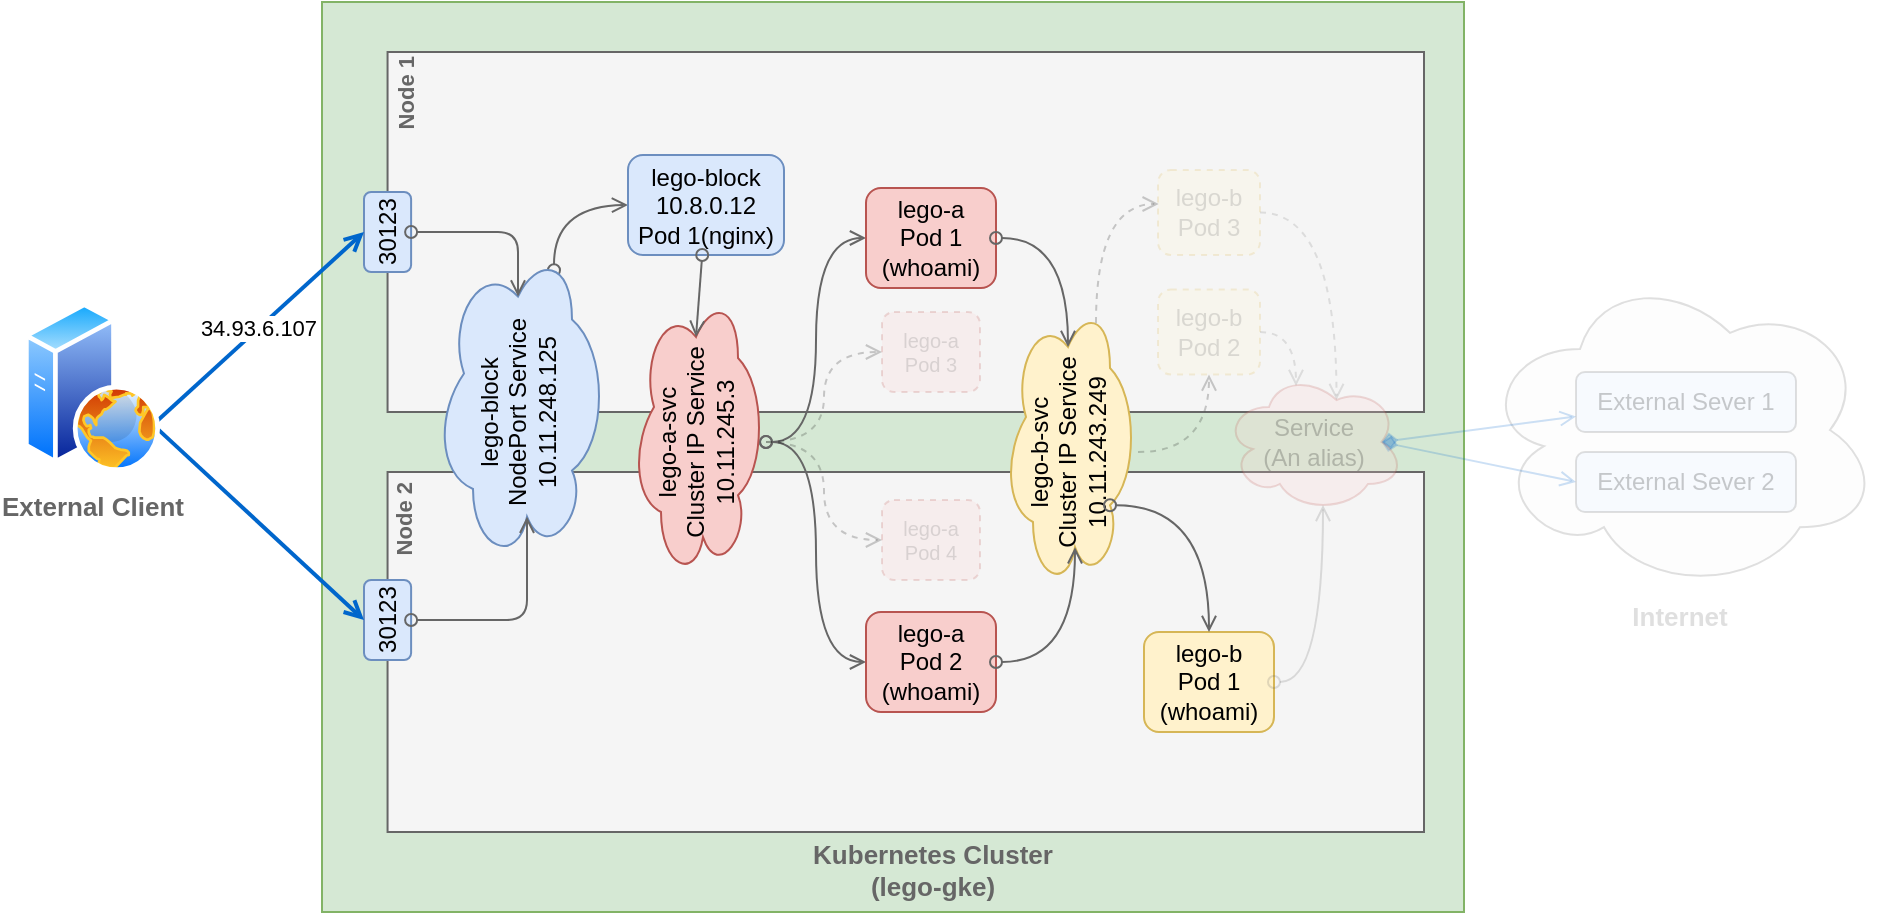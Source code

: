 <mxfile version="12.9.6" type="device" pages="2"><diagram id="EgZWXVbASrqPm42bXAnQ" name="node-port"><mxGraphModel dx="526" dy="378" grid="1" gridSize="10" guides="1" tooltips="1" connect="1" arrows="1" fold="1" page="1" pageScale="1" pageWidth="1169" pageHeight="827" math="0" shadow="0"><root><mxCell id="0"/><mxCell id="1" parent="0"/><mxCell id="JDso811n0g6wNPnpqhwB-45" value="" style="rounded=0;whiteSpace=wrap;html=1;fillColor=#d5e8d4;strokeColor=#82b366;labelPosition=center;verticalLabelPosition=bottom;align=center;verticalAlign=top;" parent="1" vertex="1"><mxGeometry x="329" y="125" width="571" height="455" as="geometry"/></mxCell><mxCell id="JDso811n0g6wNPnpqhwB-1" value="" style="rounded=0;whiteSpace=wrap;html=1;fillColor=#f5f5f5;strokeColor=#666666;fontColor=#333333;" parent="1" vertex="1"><mxGeometry x="361.78" y="150" width="518.22" height="180" as="geometry"/></mxCell><mxCell id="JDso811n0g6wNPnpqhwB-16" value="" style="rounded=0;whiteSpace=wrap;html=1;fillColor=#f5f5f5;strokeColor=#666666;fontColor=#333333;" parent="1" vertex="1"><mxGeometry x="361.78" y="360" width="518.22" height="180" as="geometry"/></mxCell><mxCell id="LYKdRYw0dvGySvnuM3mT-20" style="edgeStyle=none;orthogonalLoop=1;jettySize=auto;html=1;entryX=0;entryY=0.5;entryDx=0;entryDy=0;startArrow=oval;startFill=0;endArrow=open;endFill=0;strokeColor=#666666;fontSize=11;fontColor=#666666;exitX=0.96;exitY=0.7;exitDx=0;exitDy=0;exitPerimeter=0;curved=1;" parent="1" source="JDso811n0g6wNPnpqhwB-10" target="JDso811n0g6wNPnpqhwB-3" edge="1"><mxGeometry relative="1" as="geometry"><Array as="points"><mxPoint x="445" y="227"/></Array></mxGeometry></mxCell><mxCell id="JDso811n0g6wNPnpqhwB-10" value="lego-block&lt;br&gt;NodePort Service&lt;br&gt;10.11.248.125" style="ellipse;shape=cloud;whiteSpace=wrap;html=1;rotation=-90;fillColor=#dae8fc;strokeColor=#6c8ebf;" parent="1" vertex="1"><mxGeometry x="350" y="285" width="154" height="90" as="geometry"/></mxCell><mxCell id="JDso811n0g6wNPnpqhwB-26" style="edgeStyle=orthogonalEdgeStyle;curved=1;orthogonalLoop=1;jettySize=auto;html=1;entryX=0;entryY=0.5;entryDx=0;entryDy=0;endArrow=open;endFill=0;startArrow=oval;startFill=0;strokeColor=#666666;" parent="1" source="JDso811n0g6wNPnpqhwB-18" target="JDso811n0g6wNPnpqhwB-13" edge="1"><mxGeometry relative="1" as="geometry"/></mxCell><mxCell id="JDso811n0g6wNPnpqhwB-34" style="edgeStyle=orthogonalEdgeStyle;orthogonalLoop=1;jettySize=auto;html=1;entryX=0;entryY=0.5;entryDx=0;entryDy=0;endArrow=open;endFill=0;strokeColor=#666666;curved=1;startArrow=oval;startFill=0;" parent="1" source="JDso811n0g6wNPnpqhwB-18" target="JDso811n0g6wNPnpqhwB-11" edge="1"><mxGeometry relative="1" as="geometry"/></mxCell><mxCell id="LYKdRYw0dvGySvnuM3mT-3" style="edgeStyle=orthogonalEdgeStyle;orthogonalLoop=1;jettySize=auto;html=1;curved=1;dashed=1;opacity=20;endArrow=open;endFill=0;textOpacity=20;" parent="1" source="JDso811n0g6wNPnpqhwB-18" target="LYKdRYw0dvGySvnuM3mT-2" edge="1"><mxGeometry relative="1" as="geometry"/></mxCell><mxCell id="LYKdRYw0dvGySvnuM3mT-4" style="edgeStyle=orthogonalEdgeStyle;curved=1;orthogonalLoop=1;jettySize=auto;html=1;entryX=0;entryY=0.5;entryDx=0;entryDy=0;dashed=1;opacity=20;endArrow=open;endFill=0;textOpacity=20;" parent="1" source="JDso811n0g6wNPnpqhwB-18" target="LYKdRYw0dvGySvnuM3mT-1" edge="1"><mxGeometry relative="1" as="geometry"/></mxCell><mxCell id="JDso811n0g6wNPnpqhwB-18" value="lego-a-svc&lt;br&gt;Cluster IP Service&lt;br&gt;10.11.245.3" style="ellipse;shape=cloud;whiteSpace=wrap;html=1;rotation=-90;fillColor=#f8cecc;strokeColor=#b85450;" parent="1" vertex="1"><mxGeometry x="446" y="310" width="140" height="70" as="geometry"/></mxCell><mxCell id="LYKdRYw0dvGySvnuM3mT-9" style="edgeStyle=orthogonalEdgeStyle;curved=1;orthogonalLoop=1;jettySize=auto;html=1;entryX=0.5;entryY=1;entryDx=0;entryDy=0;dashed=1;endArrow=open;endFill=0;fontSize=10;opacity=20;textOpacity=20;" parent="1" source="JDso811n0g6wNPnpqhwB-20" target="LYKdRYw0dvGySvnuM3mT-6" edge="1"><mxGeometry relative="1" as="geometry"/></mxCell><mxCell id="LYKdRYw0dvGySvnuM3mT-10" style="edgeStyle=orthogonalEdgeStyle;orthogonalLoop=1;jettySize=auto;html=1;entryX=0.007;entryY=0.4;entryDx=0;entryDy=0;entryPerimeter=0;dashed=1;endArrow=open;endFill=0;fontSize=10;opacity=20;exitX=0.96;exitY=0.7;exitDx=0;exitDy=0;exitPerimeter=0;curved=1;textOpacity=20;" parent="1" source="JDso811n0g6wNPnpqhwB-20" target="LYKdRYw0dvGySvnuM3mT-5" edge="1"><mxGeometry relative="1" as="geometry"><Array as="points"><mxPoint x="716" y="226"/></Array></mxGeometry></mxCell><mxCell id="JDso811n0g6wNPnpqhwB-20" value="lego-b-svc&lt;br&gt;Cluster IP Service&lt;br&gt;10.11.243.249" style="ellipse;shape=cloud;whiteSpace=wrap;html=1;rotation=-90;fillColor=#fff2cc;strokeColor=#d6b656;" parent="1" vertex="1"><mxGeometry x="632" y="315" width="140" height="70" as="geometry"/></mxCell><mxCell id="JDso811n0g6wNPnpqhwB-13" value="lego-a&lt;br&gt;Pod 2&lt;br&gt;(whoami)" style="rounded=1;whiteSpace=wrap;html=1;fillColor=#f8cecc;strokeColor=#b85450;" parent="1" vertex="1"><mxGeometry x="601" y="430" width="65" height="50" as="geometry"/></mxCell><mxCell id="JDso811n0g6wNPnpqhwB-2" value="30123" style="rounded=1;whiteSpace=wrap;html=1;fillColor=#dae8fc;strokeColor=#6c8ebf;horizontal=0;" parent="1" vertex="1"><mxGeometry x="350" y="220" width="23.556" height="40" as="geometry"/></mxCell><mxCell id="JDso811n0g6wNPnpqhwB-3" value="lego-block &lt;br&gt;10.8.0.12&lt;br&gt;Pod 1(nginx)" style="rounded=1;whiteSpace=wrap;html=1;fillColor=#dae8fc;strokeColor=#6c8ebf;" parent="1" vertex="1"><mxGeometry x="482" y="201.5" width="78" height="50" as="geometry"/></mxCell><mxCell id="JDso811n0g6wNPnpqhwB-11" value="lego-a&lt;br&gt;Pod 1&lt;br&gt;(whoami)" style="rounded=1;whiteSpace=wrap;html=1;fillColor=#f8cecc;strokeColor=#b85450;" parent="1" vertex="1"><mxGeometry x="601" y="218" width="65" height="50" as="geometry"/></mxCell><mxCell id="JDso811n0g6wNPnpqhwB-17" value="30123" style="rounded=1;whiteSpace=wrap;html=1;fillColor=#dae8fc;strokeColor=#6c8ebf;horizontal=0;" parent="1" vertex="1"><mxGeometry x="350" y="414" width="23.556" height="40" as="geometry"/></mxCell><mxCell id="JDso811n0g6wNPnpqhwB-12" value="lego-b&lt;br&gt;Pod 1&lt;br&gt;(whoami)" style="rounded=1;whiteSpace=wrap;html=1;fillColor=#fff2cc;strokeColor=#d6b656;" parent="1" vertex="1"><mxGeometry x="740" y="440" width="65" height="50" as="geometry"/></mxCell><mxCell id="JDso811n0g6wNPnpqhwB-27" style="edgeStyle=orthogonalEdgeStyle;curved=1;orthogonalLoop=1;jettySize=auto;html=1;entryX=0.5;entryY=0;entryDx=0;entryDy=0;endArrow=open;endFill=0;exitX=0.31;exitY=0.8;exitDx=0;exitDy=0;exitPerimeter=0;startArrow=oval;startFill=0;strokeColor=#666666;" parent="1" source="JDso811n0g6wNPnpqhwB-20" target="JDso811n0g6wNPnpqhwB-12" edge="1"><mxGeometry relative="1" as="geometry"/></mxCell><mxCell id="JDso811n0g6wNPnpqhwB-37" style="edgeStyle=orthogonalEdgeStyle;curved=1;orthogonalLoop=1;jettySize=auto;html=1;entryX=0.875;entryY=0.5;entryDx=0;entryDy=0;entryPerimeter=0;endArrow=open;endFill=0;strokeColor=#666666;startArrow=oval;startFill=0;" parent="1" source="JDso811n0g6wNPnpqhwB-11" target="JDso811n0g6wNPnpqhwB-20" edge="1"><mxGeometry relative="1" as="geometry"/></mxCell><mxCell id="JDso811n0g6wNPnpqhwB-36" style="edgeStyle=orthogonalEdgeStyle;curved=1;orthogonalLoop=1;jettySize=auto;html=1;entryX=0.16;entryY=0.55;entryDx=0;entryDy=0;entryPerimeter=0;endArrow=open;endFill=0;strokeColor=#666666;startArrow=oval;startFill=0;" parent="1" source="JDso811n0g6wNPnpqhwB-13" target="JDso811n0g6wNPnpqhwB-20" edge="1"><mxGeometry relative="1" as="geometry"/></mxCell><mxCell id="JDso811n0g6wNPnpqhwB-41" value="34.93.6.107" style="orthogonalLoop=1;jettySize=auto;html=1;entryX=0;entryY=0.5;entryDx=0;entryDy=0;startArrow=none;startFill=0;endArrow=open;endFill=0;strokeColor=#0066CC;exitX=1;exitY=0.75;exitDx=0;exitDy=0;strokeWidth=2;labelBackgroundColor=#ffffff;" parent="1" source="JDso811n0g6wNPnpqhwB-40" target="JDso811n0g6wNPnpqhwB-2" edge="1"><mxGeometry relative="1" as="geometry"/></mxCell><mxCell id="JDso811n0g6wNPnpqhwB-42" style="orthogonalLoop=1;jettySize=auto;html=1;entryX=0;entryY=0.5;entryDx=0;entryDy=0;startArrow=none;startFill=0;endArrow=open;endFill=0;strokeColor=#0066CC;exitX=1;exitY=0.75;exitDx=0;exitDy=0;strokeWidth=2;" parent="1" source="JDso811n0g6wNPnpqhwB-40" target="JDso811n0g6wNPnpqhwB-17" edge="1"><mxGeometry relative="1" as="geometry"/></mxCell><mxCell id="JDso811n0g6wNPnpqhwB-40" value="External Client" style="aspect=fixed;perimeter=ellipsePerimeter;html=1;align=center;shadow=0;dashed=0;spacingTop=3;image;image=img/lib/active_directory/web_server.svg;fillColor=#666666;fontStyle=1;fontColor=#666666;fontSize=13;" parent="1" vertex="1"><mxGeometry x="180" y="275" width="68" height="85" as="geometry"/></mxCell><mxCell id="JDso811n0g6wNPnpqhwB-46" style="edgeStyle=orthogonalEdgeStyle;orthogonalLoop=1;jettySize=auto;html=1;entryX=0.875;entryY=0.5;entryDx=0;entryDy=0;entryPerimeter=0;startArrow=oval;startFill=0;endArrow=open;endFill=0;strokeColor=#666666;rounded=1;" parent="1" source="JDso811n0g6wNPnpqhwB-2" target="JDso811n0g6wNPnpqhwB-10" edge="1"><mxGeometry relative="1" as="geometry"><Array as="points"><mxPoint x="427" y="240"/></Array></mxGeometry></mxCell><mxCell id="JDso811n0g6wNPnpqhwB-47" style="edgeStyle=orthogonalEdgeStyle;orthogonalLoop=1;jettySize=auto;html=1;entryX=0.16;entryY=0.55;entryDx=0;entryDy=0;entryPerimeter=0;startArrow=oval;startFill=0;endArrow=open;endFill=0;strokeColor=#666666;rounded=1;" parent="1" source="JDso811n0g6wNPnpqhwB-17" target="JDso811n0g6wNPnpqhwB-10" edge="1"><mxGeometry relative="1" as="geometry"/></mxCell><mxCell id="JDso811n0g6wNPnpqhwB-49" value="Internet" style="ellipse;shape=cloud;whiteSpace=wrap;html=1;rotation=0;fillColor=#f5f5f5;strokeColor=#666666;labelPosition=center;verticalLabelPosition=bottom;align=center;verticalAlign=top;spacing=0;fontColor=#666666;fontStyle=1;fontSize=13;opacity=20;textOpacity=20;" parent="1" vertex="1"><mxGeometry x="908" y="258" width="200" height="162" as="geometry"/></mxCell><mxCell id="JDso811n0g6wNPnpqhwB-50" value="External Sever 1" style="rounded=1;whiteSpace=wrap;html=1;fillColor=#dae8fc;strokeColor=#666666;opacity=20;textOpacity=20;" parent="1" vertex="1"><mxGeometry x="956" y="310" width="110" height="30" as="geometry"/></mxCell><mxCell id="JDso811n0g6wNPnpqhwB-53" value="External Sever 2" style="rounded=1;whiteSpace=wrap;html=1;fillColor=#dae8fc;strokeColor=#666666;opacity=20;textOpacity=20;" parent="1" vertex="1"><mxGeometry x="956" y="350" width="110" height="30" as="geometry"/></mxCell><mxCell id="LYKdRYw0dvGySvnuM3mT-14" style="orthogonalLoop=1;jettySize=auto;html=1;endArrow=open;endFill=0;fontSize=10;fontColor=#666666;rounded=0;strokeColor=#0066CC;exitX=0.875;exitY=0.5;exitDx=0;exitDy=0;exitPerimeter=0;startArrow=diamond;startFill=1;opacity=20;" parent="1" source="JDso811n0g6wNPnpqhwB-54" target="JDso811n0g6wNPnpqhwB-50" edge="1"><mxGeometry relative="1" as="geometry"/></mxCell><mxCell id="LYKdRYw0dvGySvnuM3mT-15" style="edgeStyle=none;rounded=0;orthogonalLoop=1;jettySize=auto;html=1;entryX=0;entryY=0.5;entryDx=0;entryDy=0;endArrow=open;endFill=0;strokeColor=#0066CC;fontSize=10;fontColor=#666666;exitX=0.875;exitY=0.5;exitDx=0;exitDy=0;exitPerimeter=0;startArrow=diamond;startFill=1;opacity=20;" parent="1" source="JDso811n0g6wNPnpqhwB-54" target="JDso811n0g6wNPnpqhwB-53" edge="1"><mxGeometry relative="1" as="geometry"/></mxCell><mxCell id="JDso811n0g6wNPnpqhwB-54" value="Service&lt;br&gt;(An alias)" style="ellipse;shape=cloud;whiteSpace=wrap;html=1;rotation=0;fillColor=#f8cecc;strokeColor=#b85450;opacity=20;textOpacity=20;" parent="1" vertex="1"><mxGeometry x="780" y="310" width="90" height="70" as="geometry"/></mxCell><mxCell id="JDso811n0g6wNPnpqhwB-55" style="edgeStyle=orthogonalEdgeStyle;curved=1;orthogonalLoop=1;jettySize=auto;html=1;startArrow=oval;startFill=0;endArrow=open;endFill=0;strokeColor=#666666;exitX=1;exitY=0.5;exitDx=0;exitDy=0;entryX=0.55;entryY=0.95;entryDx=0;entryDy=0;entryPerimeter=0;textOpacity=20;opacity=20;" parent="1" source="JDso811n0g6wNPnpqhwB-12" target="JDso811n0g6wNPnpqhwB-54" edge="1"><mxGeometry relative="1" as="geometry"><mxPoint x="830" y="370" as="targetPoint"/></mxGeometry></mxCell><mxCell id="LYKdRYw0dvGySvnuM3mT-1" value="lego-a&lt;br style=&quot;font-size: 10px;&quot;&gt;Pod 3" style="rounded=1;whiteSpace=wrap;html=1;fillColor=#f8cecc;strokeColor=#b85450;dashed=1;opacity=20;fontSize=10;fontColor=#666666;textOpacity=20;" parent="1" vertex="1"><mxGeometry x="609" y="280" width="49" height="40" as="geometry"/></mxCell><mxCell id="LYKdRYw0dvGySvnuM3mT-2" value="lego-a&lt;br style=&quot;font-size: 10px;&quot;&gt;Pod 4" style="rounded=1;whiteSpace=wrap;html=1;fillColor=#f8cecc;strokeColor=#b85450;dashed=1;opacity=20;fontSize=10;fontColor=#666666;textOpacity=20;" parent="1" vertex="1"><mxGeometry x="609" y="374" width="49" height="40" as="geometry"/></mxCell><mxCell id="LYKdRYw0dvGySvnuM3mT-12" style="edgeStyle=orthogonalEdgeStyle;curved=1;orthogonalLoop=1;jettySize=auto;html=1;entryX=0.625;entryY=0.2;entryDx=0;entryDy=0;entryPerimeter=0;dashed=1;endArrow=open;endFill=0;fontSize=10;opacity=10;exitX=1;exitY=0.5;exitDx=0;exitDy=0;" parent="1" source="LYKdRYw0dvGySvnuM3mT-5" target="JDso811n0g6wNPnpqhwB-54" edge="1"><mxGeometry relative="1" as="geometry"><Array as="points"><mxPoint x="836" y="230"/></Array></mxGeometry></mxCell><mxCell id="LYKdRYw0dvGySvnuM3mT-5" value="lego-b&lt;br&gt;Pod 3" style="rounded=1;whiteSpace=wrap;html=1;fillColor=#fff2cc;strokeColor=#d6b656;dashed=1;opacity=20;fontColor=#666666;textOpacity=20;" parent="1" vertex="1"><mxGeometry x="747" y="209" width="51" height="42.5" as="geometry"/></mxCell><mxCell id="LYKdRYw0dvGySvnuM3mT-11" style="edgeStyle=orthogonalEdgeStyle;curved=1;orthogonalLoop=1;jettySize=auto;html=1;dashed=1;endArrow=open;endFill=0;fontSize=10;opacity=10;exitX=1;exitY=0.5;exitDx=0;exitDy=0;entryX=0.4;entryY=0.1;entryDx=0;entryDy=0;entryPerimeter=0;" parent="1" source="LYKdRYw0dvGySvnuM3mT-6" target="JDso811n0g6wNPnpqhwB-54" edge="1"><mxGeometry relative="1" as="geometry"/></mxCell><mxCell id="LYKdRYw0dvGySvnuM3mT-6" value="lego-b&lt;br&gt;Pod 2" style="rounded=1;whiteSpace=wrap;html=1;fillColor=#fff2cc;strokeColor=#d6b656;dashed=1;opacity=20;fontColor=#666666;textOpacity=20;" parent="1" vertex="1"><mxGeometry x="747" y="268.75" width="51" height="42.5" as="geometry"/></mxCell><mxCell id="LYKdRYw0dvGySvnuM3mT-16" value="Node 1" style="text;html=1;align=right;verticalAlign=middle;resizable=0;points=[];autosize=1;fontSize=11;fontColor=#666666;fontStyle=1;rotation=-90;" parent="1" vertex="1"><mxGeometry x="346" y="166" width="50" height="20" as="geometry"/></mxCell><mxCell id="LYKdRYw0dvGySvnuM3mT-17" value="Node 2" style="text;html=1;align=right;verticalAlign=middle;resizable=0;points=[];autosize=1;fontSize=11;fontColor=#666666;fontStyle=1;rotation=-90;" parent="1" vertex="1"><mxGeometry x="345" y="379" width="50" height="20" as="geometry"/></mxCell><mxCell id="LYKdRYw0dvGySvnuM3mT-18" value="Kubernetes Cluster&lt;br style=&quot;font-size: 13px;&quot;&gt;(lego-gke)" style="text;html=1;align=center;verticalAlign=middle;resizable=0;points=[];autosize=1;fontSize=13;fontColor=#666666;fontStyle=1" parent="1" vertex="1"><mxGeometry x="563.5" y="539" width="140" height="40" as="geometry"/></mxCell><mxCell id="LYKdRYw0dvGySvnuM3mT-19" style="edgeStyle=none;rounded=0;orthogonalLoop=1;jettySize=auto;html=1;entryX=0.875;entryY=0.5;entryDx=0;entryDy=0;entryPerimeter=0;startArrow=oval;startFill=0;endArrow=open;endFill=0;strokeColor=#666666;fontSize=11;fontColor=#666666;" parent="1" source="JDso811n0g6wNPnpqhwB-3" target="JDso811n0g6wNPnpqhwB-18" edge="1"><mxGeometry relative="1" as="geometry"/></mxCell></root></mxGraphModel></diagram><diagram name="ingress" id="qH6fkAcKtfemzi2SBWKE"><mxGraphModel dx="1020" dy="634" grid="1" gridSize="10" guides="1" tooltips="1" connect="1" arrows="1" fold="1" page="1" pageScale="1" pageWidth="1169" pageHeight="827" math="0" shadow="0"><root><mxCell id="QG1lwVDpkEy6LAOKy3IB-0"/><mxCell id="QG1lwVDpkEy6LAOKy3IB-1" parent="QG1lwVDpkEy6LAOKy3IB-0"/><mxCell id="QG1lwVDpkEy6LAOKy3IB-2" value="" style="rounded=0;whiteSpace=wrap;html=1;fillColor=#d5e8d4;strokeColor=#82b366;labelPosition=center;verticalLabelPosition=bottom;align=center;verticalAlign=top;" vertex="1" parent="QG1lwVDpkEy6LAOKy3IB-1"><mxGeometry x="340" y="160" width="560" height="450" as="geometry"/></mxCell><mxCell id="QG1lwVDpkEy6LAOKy3IB-3" value="" style="rounded=0;whiteSpace=wrap;html=1;fillColor=#f5f5f5;strokeColor=#666666;fontColor=#333333;" vertex="1" parent="QG1lwVDpkEy6LAOKy3IB-1"><mxGeometry x="361.78" y="180" width="518.22" height="150" as="geometry"/></mxCell><mxCell id="QG1lwVDpkEy6LAOKy3IB-4" value="" style="rounded=0;whiteSpace=wrap;html=1;fillColor=#f5f5f5;strokeColor=#666666;fontColor=#333333;" vertex="1" parent="QG1lwVDpkEy6LAOKy3IB-1"><mxGeometry x="361.78" y="360" width="518.22" height="130" as="geometry"/></mxCell><mxCell id="QG1lwVDpkEy6LAOKy3IB-5" style="edgeStyle=none;orthogonalLoop=1;jettySize=auto;html=1;entryX=0;entryY=0.5;entryDx=0;entryDy=0;startArrow=oval;startFill=0;endArrow=open;endFill=0;strokeColor=#666666;fontSize=11;fontColor=#666666;exitX=0.96;exitY=0.7;exitDx=0;exitDy=0;exitPerimeter=0;curved=1;" edge="1" parent="QG1lwVDpkEy6LAOKy3IB-1" source="QG1lwVDpkEy6LAOKy3IB-6" target="QG1lwVDpkEy6LAOKy3IB-17"><mxGeometry relative="1" as="geometry"><Array as="points"><mxPoint x="445" y="227"/></Array></mxGeometry></mxCell><mxCell id="QG1lwVDpkEy6LAOKy3IB-6" value="lego-block&lt;br&gt;10.11.248.125" style="ellipse;shape=cloud;whiteSpace=wrap;html=1;rotation=-90;fillColor=#dae8fc;strokeColor=#6c8ebf;" vertex="1" parent="QG1lwVDpkEy6LAOKy3IB-1"><mxGeometry x="350" y="285" width="154" height="90" as="geometry"/></mxCell><mxCell id="QG1lwVDpkEy6LAOKy3IB-7" style="edgeStyle=orthogonalEdgeStyle;curved=1;orthogonalLoop=1;jettySize=auto;html=1;entryX=0;entryY=0.5;entryDx=0;entryDy=0;endArrow=open;endFill=0;startArrow=oval;startFill=0;strokeColor=#666666;" edge="1" parent="QG1lwVDpkEy6LAOKy3IB-1" source="QG1lwVDpkEy6LAOKy3IB-11" target="QG1lwVDpkEy6LAOKy3IB-15"><mxGeometry relative="1" as="geometry"/></mxCell><mxCell id="QG1lwVDpkEy6LAOKy3IB-8" style="edgeStyle=orthogonalEdgeStyle;orthogonalLoop=1;jettySize=auto;html=1;entryX=0;entryY=0.5;entryDx=0;entryDy=0;endArrow=open;endFill=0;strokeColor=#666666;curved=1;startArrow=oval;startFill=0;" edge="1" parent="QG1lwVDpkEy6LAOKy3IB-1" source="QG1lwVDpkEy6LAOKy3IB-11" target="QG1lwVDpkEy6LAOKy3IB-18"><mxGeometry relative="1" as="geometry"/></mxCell><mxCell id="QG1lwVDpkEy6LAOKy3IB-9" style="edgeStyle=orthogonalEdgeStyle;orthogonalLoop=1;jettySize=auto;html=1;curved=1;dashed=1;opacity=30;endArrow=open;endFill=0;" edge="1" parent="QG1lwVDpkEy6LAOKy3IB-1" source="QG1lwVDpkEy6LAOKy3IB-11" target="QG1lwVDpkEy6LAOKy3IB-37"><mxGeometry relative="1" as="geometry"/></mxCell><mxCell id="QG1lwVDpkEy6LAOKy3IB-10" style="edgeStyle=orthogonalEdgeStyle;curved=1;orthogonalLoop=1;jettySize=auto;html=1;entryX=0;entryY=0.5;entryDx=0;entryDy=0;dashed=1;opacity=30;endArrow=open;endFill=0;" edge="1" parent="QG1lwVDpkEy6LAOKy3IB-1" source="QG1lwVDpkEy6LAOKy3IB-11" target="QG1lwVDpkEy6LAOKy3IB-36"><mxGeometry relative="1" as="geometry"/></mxCell><mxCell id="QG1lwVDpkEy6LAOKy3IB-11" value="lego-a-svc&lt;br&gt;10.11.245.3" style="ellipse;shape=cloud;whiteSpace=wrap;html=1;rotation=-90;fillColor=#f8cecc;strokeColor=#b85450;" vertex="1" parent="QG1lwVDpkEy6LAOKy3IB-1"><mxGeometry x="442" y="310" width="140" height="70" as="geometry"/></mxCell><mxCell id="QG1lwVDpkEy6LAOKy3IB-12" style="edgeStyle=orthogonalEdgeStyle;curved=1;orthogonalLoop=1;jettySize=auto;html=1;entryX=0.5;entryY=1;entryDx=0;entryDy=0;dashed=1;endArrow=open;endFill=0;fontSize=10;opacity=30;startArrow=oval;startFill=0;" edge="1" parent="QG1lwVDpkEy6LAOKy3IB-1" source="QG1lwVDpkEy6LAOKy3IB-14" target="QG1lwVDpkEy6LAOKy3IB-41"><mxGeometry relative="1" as="geometry"/></mxCell><mxCell id="QG1lwVDpkEy6LAOKy3IB-13" style="orthogonalLoop=1;jettySize=auto;html=1;entryX=0.007;entryY=0.4;entryDx=0;entryDy=0;entryPerimeter=0;dashed=1;endArrow=open;endFill=0;fontSize=10;opacity=30;exitX=0.96;exitY=0.7;exitDx=0;exitDy=0;exitPerimeter=0;startArrow=oval;startFill=0;curved=1;" edge="1" parent="QG1lwVDpkEy6LAOKy3IB-1" source="QG1lwVDpkEy6LAOKy3IB-14" target="QG1lwVDpkEy6LAOKy3IB-39"><mxGeometry relative="1" as="geometry"><Array as="points"><mxPoint x="710" y="240"/></Array></mxGeometry></mxCell><mxCell id="QG1lwVDpkEy6LAOKy3IB-14" value="lego-b-svc&lt;br&gt;10.11.243.249" style="ellipse;shape=cloud;whiteSpace=wrap;html=1;rotation=-90;fillColor=#fff2cc;strokeColor=#d6b656;" vertex="1" parent="QG1lwVDpkEy6LAOKy3IB-1"><mxGeometry x="628" y="315" width="140" height="70" as="geometry"/></mxCell><mxCell id="QG1lwVDpkEy6LAOKy3IB-15" value="lego-a (2)&lt;br&gt;10.8.0.14&lt;br&gt;(whoami)" style="rounded=1;whiteSpace=wrap;html=1;fillColor=#f8cecc;strokeColor=#b85450;" vertex="1" parent="QG1lwVDpkEy6LAOKy3IB-1"><mxGeometry x="597" y="421" width="65" height="50" as="geometry"/></mxCell><mxCell id="QG1lwVDpkEy6LAOKy3IB-17" value="lego-block&lt;br&gt;10.8.0.12&lt;br&gt;(nginx)" style="rounded=1;whiteSpace=wrap;html=1;fillColor=#dae8fc;strokeColor=#6c8ebf;" vertex="1" parent="QG1lwVDpkEy6LAOKy3IB-1"><mxGeometry x="479" y="201.5" width="67" height="50" as="geometry"/></mxCell><mxCell id="QG1lwVDpkEy6LAOKy3IB-18" value="lego-a (1)&lt;br&gt;10.8.0.13&lt;br&gt;(whoami)" style="rounded=1;whiteSpace=wrap;html=1;fillColor=#f8cecc;strokeColor=#b85450;" vertex="1" parent="QG1lwVDpkEy6LAOKy3IB-1"><mxGeometry x="597" y="219" width="65" height="50" as="geometry"/></mxCell><mxCell id="QG1lwVDpkEy6LAOKy3IB-20" value="lego-b&lt;br&gt;10.8.0.15&lt;br&gt;(whoami)" style="rounded=1;whiteSpace=wrap;html=1;fillColor=#fff2cc;strokeColor=#d6b656;" vertex="1" parent="QG1lwVDpkEy6LAOKy3IB-1"><mxGeometry x="740" y="422" width="65" height="50" as="geometry"/></mxCell><mxCell id="QG1lwVDpkEy6LAOKy3IB-21" style="edgeStyle=orthogonalEdgeStyle;curved=1;orthogonalLoop=1;jettySize=auto;html=1;entryX=0.5;entryY=0;entryDx=0;entryDy=0;endArrow=open;endFill=0;exitX=0.31;exitY=0.8;exitDx=0;exitDy=0;exitPerimeter=0;startArrow=oval;startFill=0;strokeColor=#666666;" edge="1" parent="QG1lwVDpkEy6LAOKy3IB-1" source="QG1lwVDpkEy6LAOKy3IB-14" target="QG1lwVDpkEy6LAOKy3IB-20"><mxGeometry relative="1" as="geometry"/></mxCell><mxCell id="QG1lwVDpkEy6LAOKy3IB-22" style="edgeStyle=orthogonalEdgeStyle;curved=1;orthogonalLoop=1;jettySize=auto;html=1;entryX=0.875;entryY=0.5;entryDx=0;entryDy=0;entryPerimeter=0;endArrow=open;endFill=0;strokeColor=#666666;startArrow=oval;startFill=0;" edge="1" parent="QG1lwVDpkEy6LAOKy3IB-1" source="QG1lwVDpkEy6LAOKy3IB-18" target="QG1lwVDpkEy6LAOKy3IB-14"><mxGeometry relative="1" as="geometry"/></mxCell><mxCell id="QG1lwVDpkEy6LAOKy3IB-23" style="edgeStyle=orthogonalEdgeStyle;curved=1;orthogonalLoop=1;jettySize=auto;html=1;entryX=0.16;entryY=0.55;entryDx=0;entryDy=0;entryPerimeter=0;endArrow=open;endFill=0;strokeColor=#666666;startArrow=oval;startFill=0;" edge="1" parent="QG1lwVDpkEy6LAOKy3IB-1" source="QG1lwVDpkEy6LAOKy3IB-15" target="QG1lwVDpkEy6LAOKy3IB-14"><mxGeometry relative="1" as="geometry"/></mxCell><mxCell id="QG1lwVDpkEy6LAOKy3IB-24" style="orthogonalLoop=1;jettySize=auto;html=1;entryX=0;entryY=0.5;entryDx=0;entryDy=0;startArrow=none;startFill=0;endArrow=open;endFill=0;strokeColor=#0066CC;exitX=1;exitY=0.75;exitDx=0;exitDy=0;strokeWidth=2;" edge="1" parent="QG1lwVDpkEy6LAOKy3IB-1" source="QG1lwVDpkEy6LAOKy3IB-26" target="HEEnkRbit4InHkJOM_op-0"><mxGeometry relative="1" as="geometry"><mxPoint x="350" y="240" as="targetPoint"/></mxGeometry></mxCell><mxCell id="BAt_XtKeXGFelF6W4BtB-1" style="edgeStyle=none;curved=1;orthogonalLoop=1;jettySize=auto;html=1;startArrow=none;startFill=0;endArrow=open;endFill=0;strokeColor=#0066CC;fontSize=11;fontColor=#666666;strokeWidth=2;" edge="1" parent="QG1lwVDpkEy6LAOKy3IB-1" source="QG1lwVDpkEy6LAOKy3IB-26" target="BAt_XtKeXGFelF6W4BtB-0"><mxGeometry relative="1" as="geometry"/></mxCell><mxCell id="QG1lwVDpkEy6LAOKy3IB-26" value="External Client" style="aspect=fixed;perimeter=ellipsePerimeter;html=1;align=center;shadow=0;dashed=0;spacingTop=3;image;image=img/lib/active_directory/web_server.svg;fillColor=#666666;fontStyle=1;fontColor=#666666;fontSize=13;" vertex="1" parent="QG1lwVDpkEy6LAOKy3IB-1"><mxGeometry x="80" y="284" width="68" height="85" as="geometry"/></mxCell><mxCell id="QG1lwVDpkEy6LAOKy3IB-29" value="Internet" style="ellipse;shape=cloud;whiteSpace=wrap;html=1;rotation=0;fillColor=#f5f5f5;strokeColor=#666666;labelPosition=center;verticalLabelPosition=bottom;align=center;verticalAlign=top;spacing=0;fontColor=#666666;fontStyle=1;fontSize=13;" vertex="1" parent="QG1lwVDpkEy6LAOKy3IB-1"><mxGeometry x="908" y="246" width="202" height="190" as="geometry"/></mxCell><mxCell id="QG1lwVDpkEy6LAOKy3IB-30" value="External Sever 1" style="rounded=1;whiteSpace=wrap;html=1;fillColor=#dae8fc;strokeColor=#666666;" vertex="1" parent="QG1lwVDpkEy6LAOKy3IB-1"><mxGeometry x="961" y="306" width="110" height="30" as="geometry"/></mxCell><mxCell id="QG1lwVDpkEy6LAOKy3IB-31" value="External Sever 2" style="rounded=1;whiteSpace=wrap;html=1;fillColor=#dae8fc;strokeColor=#666666;" vertex="1" parent="QG1lwVDpkEy6LAOKy3IB-1"><mxGeometry x="961" y="356" width="110" height="30" as="geometry"/></mxCell><mxCell id="QG1lwVDpkEy6LAOKy3IB-32" style="orthogonalLoop=1;jettySize=auto;html=1;endArrow=open;endFill=0;fontSize=10;fontColor=#666666;rounded=0;strokeColor=#0066CC;exitX=0.875;exitY=0.5;exitDx=0;exitDy=0;exitPerimeter=0;startArrow=diamond;startFill=1;strokeWidth=2;entryX=0;entryY=0.5;entryDx=0;entryDy=0;" edge="1" parent="QG1lwVDpkEy6LAOKy3IB-1" source="QG1lwVDpkEy6LAOKy3IB-34" target="QG1lwVDpkEy6LAOKy3IB-30"><mxGeometry relative="1" as="geometry"/></mxCell><mxCell id="QG1lwVDpkEy6LAOKy3IB-33" style="edgeStyle=none;rounded=0;orthogonalLoop=1;jettySize=auto;html=1;entryX=0;entryY=0.5;entryDx=0;entryDy=0;endArrow=open;endFill=0;strokeColor=#0066CC;fontSize=10;fontColor=#666666;exitX=0.875;exitY=0.5;exitDx=0;exitDy=0;exitPerimeter=0;startArrow=diamond;startFill=1;strokeWidth=2;" edge="1" parent="QG1lwVDpkEy6LAOKy3IB-1" source="QG1lwVDpkEy6LAOKy3IB-34" target="QG1lwVDpkEy6LAOKy3IB-31"><mxGeometry relative="1" as="geometry"/></mxCell><mxCell id="QG1lwVDpkEy6LAOKy3IB-34" value="Service&lt;br&gt;(An alias)" style="ellipse;shape=cloud;whiteSpace=wrap;html=1;rotation=0;fillColor=#f8cecc;strokeColor=#b85450;" vertex="1" parent="QG1lwVDpkEy6LAOKy3IB-1"><mxGeometry x="780" y="310" width="90" height="70" as="geometry"/></mxCell><mxCell id="QG1lwVDpkEy6LAOKy3IB-35" style="orthogonalLoop=1;jettySize=auto;html=1;startArrow=oval;startFill=0;endArrow=open;endFill=0;strokeColor=#666666;exitX=1;exitY=0.5;exitDx=0;exitDy=0;entryX=0.55;entryY=0.95;entryDx=0;entryDy=0;entryPerimeter=0;curved=1;" edge="1" parent="QG1lwVDpkEy6LAOKy3IB-1" source="QG1lwVDpkEy6LAOKy3IB-20" target="QG1lwVDpkEy6LAOKy3IB-34"><mxGeometry relative="1" as="geometry"><mxPoint x="830" y="370" as="targetPoint"/><Array as="points"><mxPoint x="840" y="430"/></Array></mxGeometry></mxCell><mxCell id="QG1lwVDpkEy6LAOKy3IB-36" value="lego-a (3)&lt;br style=&quot;font-size: 10px&quot;&gt;10.8.0.x" style="rounded=1;whiteSpace=wrap;html=1;fillColor=#f8cecc;strokeColor=#b85450;dashed=1;opacity=40;fontSize=10;fontColor=#666666;" vertex="1" parent="QG1lwVDpkEy6LAOKy3IB-1"><mxGeometry x="605" y="281" width="49" height="40" as="geometry"/></mxCell><mxCell id="QG1lwVDpkEy6LAOKy3IB-37" value="lego-a (4)&lt;br style=&quot;font-size: 10px&quot;&gt;10.8.0.x" style="rounded=1;whiteSpace=wrap;html=1;fillColor=#f8cecc;strokeColor=#b85450;dashed=1;opacity=40;fontSize=10;fontColor=#666666;" vertex="1" parent="QG1lwVDpkEy6LAOKy3IB-1"><mxGeometry x="605" y="368" width="49" height="40" as="geometry"/></mxCell><mxCell id="QG1lwVDpkEy6LAOKy3IB-38" style="edgeStyle=orthogonalEdgeStyle;curved=1;orthogonalLoop=1;jettySize=auto;html=1;entryX=0.625;entryY=0.2;entryDx=0;entryDy=0;entryPerimeter=0;dashed=1;endArrow=open;endFill=0;fontSize=10;opacity=30;exitX=1;exitY=0.5;exitDx=0;exitDy=0;startArrow=oval;startFill=0;" edge="1" parent="QG1lwVDpkEy6LAOKy3IB-1" source="QG1lwVDpkEy6LAOKy3IB-39" target="QG1lwVDpkEy6LAOKy3IB-34"><mxGeometry relative="1" as="geometry"><Array as="points"><mxPoint x="836" y="230"/></Array></mxGeometry></mxCell><mxCell id="QG1lwVDpkEy6LAOKy3IB-39" value="lego-b (3)&lt;br&gt;&lt;span style=&quot;font-size: 10px&quot;&gt;10.8.0.x&lt;/span&gt;" style="rounded=1;whiteSpace=wrap;html=1;fillColor=#fff2cc;strokeColor=#d6b656;dashed=1;opacity=40;fontColor=#666666;" vertex="1" parent="QG1lwVDpkEy6LAOKy3IB-1"><mxGeometry x="740" y="209" width="63" height="42.5" as="geometry"/></mxCell><mxCell id="QG1lwVDpkEy6LAOKy3IB-40" style="edgeStyle=orthogonalEdgeStyle;curved=1;orthogonalLoop=1;jettySize=auto;html=1;dashed=1;endArrow=open;endFill=0;fontSize=10;opacity=30;exitX=1;exitY=0.5;exitDx=0;exitDy=0;entryX=0.4;entryY=0.1;entryDx=0;entryDy=0;entryPerimeter=0;startArrow=oval;startFill=0;" edge="1" parent="QG1lwVDpkEy6LAOKy3IB-1" source="QG1lwVDpkEy6LAOKy3IB-41" target="QG1lwVDpkEy6LAOKy3IB-34"><mxGeometry relative="1" as="geometry"/></mxCell><mxCell id="QG1lwVDpkEy6LAOKy3IB-41" value="lego-b (2)&lt;br&gt;&lt;span style=&quot;font-size: 10px&quot;&gt;10.8.0.x&lt;/span&gt;" style="rounded=1;whiteSpace=wrap;html=1;fillColor=#fff2cc;strokeColor=#d6b656;dashed=1;opacity=40;fontColor=#666666;" vertex="1" parent="QG1lwVDpkEy6LAOKy3IB-1"><mxGeometry x="740" y="268.75" width="63" height="42.5" as="geometry"/></mxCell><mxCell id="QG1lwVDpkEy6LAOKy3IB-42" value="Node 1" style="text;html=1;align=right;verticalAlign=middle;resizable=0;points=[];autosize=1;fontSize=11;fontColor=#666666;fontStyle=0;rotation=-90;" vertex="1" parent="QG1lwVDpkEy6LAOKy3IB-1"><mxGeometry x="346" y="196" width="50" height="20" as="geometry"/></mxCell><mxCell id="QG1lwVDpkEy6LAOKy3IB-43" value="Node 2" style="text;html=1;align=right;verticalAlign=middle;resizable=0;points=[];autosize=1;fontSize=11;fontColor=#666666;fontStyle=0;rotation=-90;" vertex="1" parent="QG1lwVDpkEy6LAOKy3IB-1"><mxGeometry x="345" y="379" width="50" height="20" as="geometry"/></mxCell><mxCell id="QG1lwVDpkEy6LAOKy3IB-44" value="Kubernetes Cluster&lt;br style=&quot;font-size: 13px;&quot;&gt;(lego-gke)" style="text;html=1;align=center;verticalAlign=middle;resizable=0;points=[];autosize=1;fontSize=13;fontColor=#666666;fontStyle=0" vertex="1" parent="QG1lwVDpkEy6LAOKy3IB-1"><mxGeometry x="568.5" y="561" width="130" height="40" as="geometry"/></mxCell><mxCell id="QG1lwVDpkEy6LAOKy3IB-45" style="edgeStyle=none;rounded=0;orthogonalLoop=1;jettySize=auto;html=1;entryX=0.875;entryY=0.5;entryDx=0;entryDy=0;entryPerimeter=0;startArrow=oval;startFill=0;endArrow=open;endFill=0;strokeColor=#666666;fontSize=11;fontColor=#666666;" edge="1" parent="QG1lwVDpkEy6LAOKy3IB-1" source="QG1lwVDpkEy6LAOKy3IB-17" target="QG1lwVDpkEy6LAOKy3IB-11"><mxGeometry relative="1" as="geometry"/></mxCell><mxCell id="HEEnkRbit4InHkJOM_op-0" value="Ingress" style="rounded=1;whiteSpace=wrap;html=1;strokeColor=#82b366;fillColor=#d5e8d4;fontSize=11;align=center;" vertex="1" parent="QG1lwVDpkEy6LAOKy3IB-1"><mxGeometry x="210" y="330" width="80" height="30" as="geometry"/></mxCell><mxCell id="QG1lwVDpkEy6LAOKy3IB-27" style="edgeStyle=orthogonalEdgeStyle;orthogonalLoop=1;jettySize=auto;html=1;entryX=0.4;entryY=0.1;entryDx=0;entryDy=0;entryPerimeter=0;startArrow=oval;startFill=1;endArrow=open;endFill=0;strokeColor=#666666;rounded=1;exitX=1;exitY=0.5;exitDx=0;exitDy=0;strokeWidth=1;" edge="1" parent="QG1lwVDpkEy6LAOKy3IB-1" source="HEEnkRbit4InHkJOM_op-0" target="QG1lwVDpkEy6LAOKy3IB-6"><mxGeometry relative="1" as="geometry"><Array as="points"><mxPoint x="350" y="345"/><mxPoint x="350" y="345"/></Array><mxPoint x="373.556" y="240" as="sourcePoint"/></mxGeometry></mxCell><mxCell id="BAt_XtKeXGFelF6W4BtB-0" value="" style="aspect=fixed;html=1;points=[];align=center;image;fontSize=12;image=img/lib/mscae/DNS.svg;strokeColor=#666666;fillColor=#666666;" vertex="1" parent="QG1lwVDpkEy6LAOKy3IB-1"><mxGeometry x="89" y="186" width="50" height="50" as="geometry"/></mxCell><mxCell id="JHotIo6oeCPp2ugl34VZ-0" value="" style="rounded=0;whiteSpace=wrap;html=1;fillColor=#f5f5f5;strokeColor=#666666;fontColor=#333333;dashed=1;opacity=50;" vertex="1" parent="QG1lwVDpkEy6LAOKy3IB-1"><mxGeometry x="361.78" y="502" width="108.22" height="50" as="geometry"/></mxCell><mxCell id="JHotIo6oeCPp2ugl34VZ-1" value="Node 3" style="text;html=1;align=right;verticalAlign=middle;resizable=0;points=[];autosize=1;fontSize=11;fontColor=#666666;fontStyle=0;rotation=-90;opacity=70;textOpacity=70;" vertex="1" parent="QG1lwVDpkEy6LAOKy3IB-1"><mxGeometry x="345" y="524" width="50" height="20" as="geometry"/></mxCell><mxCell id="JHotIo6oeCPp2ugl34VZ-4" value="" style="rounded=0;whiteSpace=wrap;html=1;fillColor=#f5f5f5;strokeColor=#666666;fontColor=#333333;dashed=1;opacity=50;" vertex="1" parent="QG1lwVDpkEy6LAOKy3IB-1"><mxGeometry x="486.78" y="502" width="108.22" height="50" as="geometry"/></mxCell><mxCell id="JHotIo6oeCPp2ugl34VZ-5" value="Node 4" style="text;html=1;align=right;verticalAlign=middle;resizable=0;points=[];autosize=1;fontSize=11;fontColor=#666666;fontStyle=0;rotation=-90;opacity=70;textOpacity=70;" vertex="1" parent="QG1lwVDpkEy6LAOKy3IB-1"><mxGeometry x="470" y="524" width="50" height="20" as="geometry"/></mxCell><mxCell id="JHotIo6oeCPp2ugl34VZ-6" value="" style="rounded=0;whiteSpace=wrap;html=1;fillColor=#f5f5f5;strokeColor=#666666;fontColor=#333333;dashed=1;opacity=50;" vertex="1" parent="QG1lwVDpkEy6LAOKy3IB-1"><mxGeometry x="611.78" y="502" width="108.22" height="50" as="geometry"/></mxCell><mxCell id="JHotIo6oeCPp2ugl34VZ-7" value="Node 5" style="text;html=1;align=right;verticalAlign=middle;resizable=0;points=[];autosize=1;fontSize=11;fontColor=#666666;fontStyle=0;rotation=-90;opacity=70;textOpacity=70;" vertex="1" parent="QG1lwVDpkEy6LAOKy3IB-1"><mxGeometry x="595" y="524" width="50" height="20" as="geometry"/></mxCell><mxCell id="JHotIo6oeCPp2ugl34VZ-8" value="" style="rounded=0;whiteSpace=wrap;html=1;fillColor=#f5f5f5;strokeColor=#666666;fontColor=#333333;dashed=1;opacity=50;" vertex="1" parent="QG1lwVDpkEy6LAOKy3IB-1"><mxGeometry x="771.78" y="502" width="108.22" height="50" as="geometry"/></mxCell><mxCell id="JHotIo6oeCPp2ugl34VZ-9" value="Node n" style="text;html=1;align=right;verticalAlign=middle;resizable=0;points=[];autosize=1;fontSize=11;fontColor=#666666;fontStyle=0;rotation=-90;opacity=70;textOpacity=70;" vertex="1" parent="QG1lwVDpkEy6LAOKy3IB-1"><mxGeometry x="755" y="524" width="50" height="20" as="geometry"/></mxCell><mxCell id="JHotIo6oeCPp2ugl34VZ-10" value=". . ." style="text;html=1;align=center;verticalAlign=middle;resizable=0;points=[];autosize=1;fontSize=21;fontColor=#666666;fontStyle=1" vertex="1" parent="QG1lwVDpkEy6LAOKy3IB-1"><mxGeometry x="726" y="526" width="40" height="30" as="geometry"/></mxCell><mxCell id="xU7yTMESonrMw9TRbWOz-0" value="&lt;font style=&quot;font-size: 14px&quot;&gt;Pod Network: 10.8.0.0/24&lt;br&gt;Cluster Network:&amp;nbsp;&lt;br&gt;&lt;/font&gt;" style="text;html=1;align=center;verticalAlign=middle;resizable=0;points=[];autosize=1;fontSize=21;fontColor=#666666;" vertex="1" parent="QG1lwVDpkEy6LAOKy3IB-1"><mxGeometry x="725" y="105" width="170" height="60" as="geometry"/></mxCell></root></mxGraphModel></diagram></mxfile>